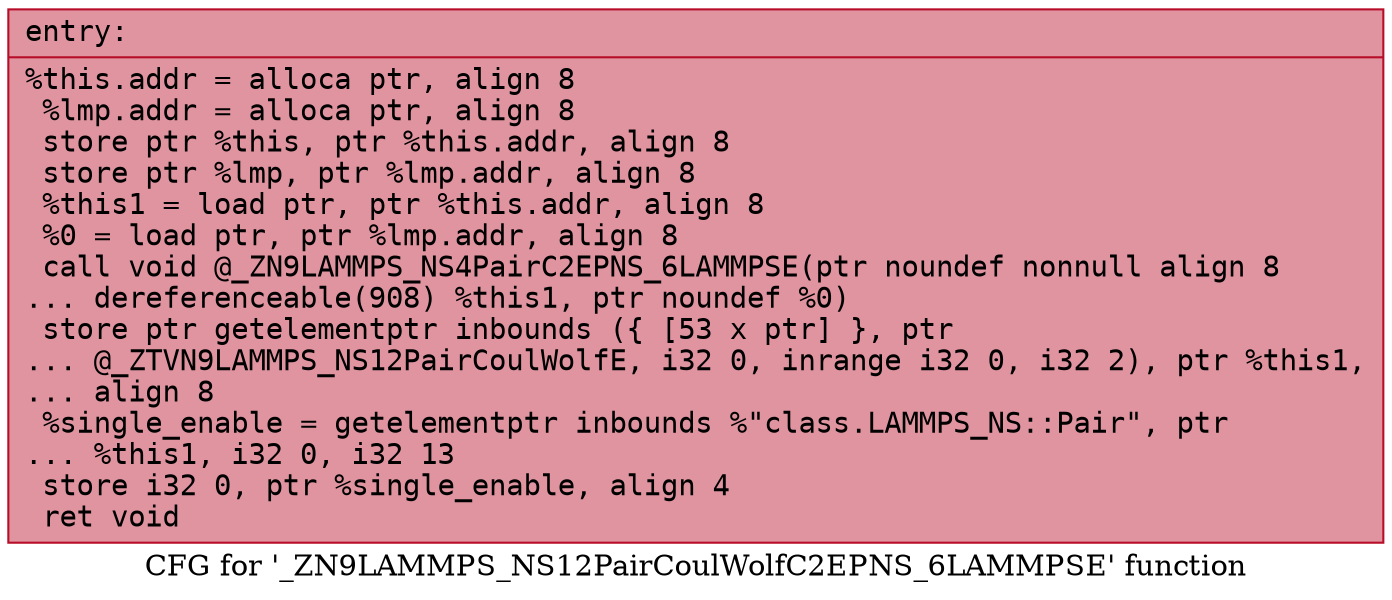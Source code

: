 digraph "CFG for '_ZN9LAMMPS_NS12PairCoulWolfC2EPNS_6LAMMPSE' function" {
	label="CFG for '_ZN9LAMMPS_NS12PairCoulWolfC2EPNS_6LAMMPSE' function";

	Node0x55aa339bb8d0 [shape=record,color="#b70d28ff", style=filled, fillcolor="#b70d2870" fontname="Courier",label="{entry:\l|  %this.addr = alloca ptr, align 8\l  %lmp.addr = alloca ptr, align 8\l  store ptr %this, ptr %this.addr, align 8\l  store ptr %lmp, ptr %lmp.addr, align 8\l  %this1 = load ptr, ptr %this.addr, align 8\l  %0 = load ptr, ptr %lmp.addr, align 8\l  call void @_ZN9LAMMPS_NS4PairC2EPNS_6LAMMPSE(ptr noundef nonnull align 8\l... dereferenceable(908) %this1, ptr noundef %0)\l  store ptr getelementptr inbounds (\{ [53 x ptr] \}, ptr\l... @_ZTVN9LAMMPS_NS12PairCoulWolfE, i32 0, inrange i32 0, i32 2), ptr %this1,\l... align 8\l  %single_enable = getelementptr inbounds %\"class.LAMMPS_NS::Pair\", ptr\l... %this1, i32 0, i32 13\l  store i32 0, ptr %single_enable, align 4\l  ret void\l}"];
}
